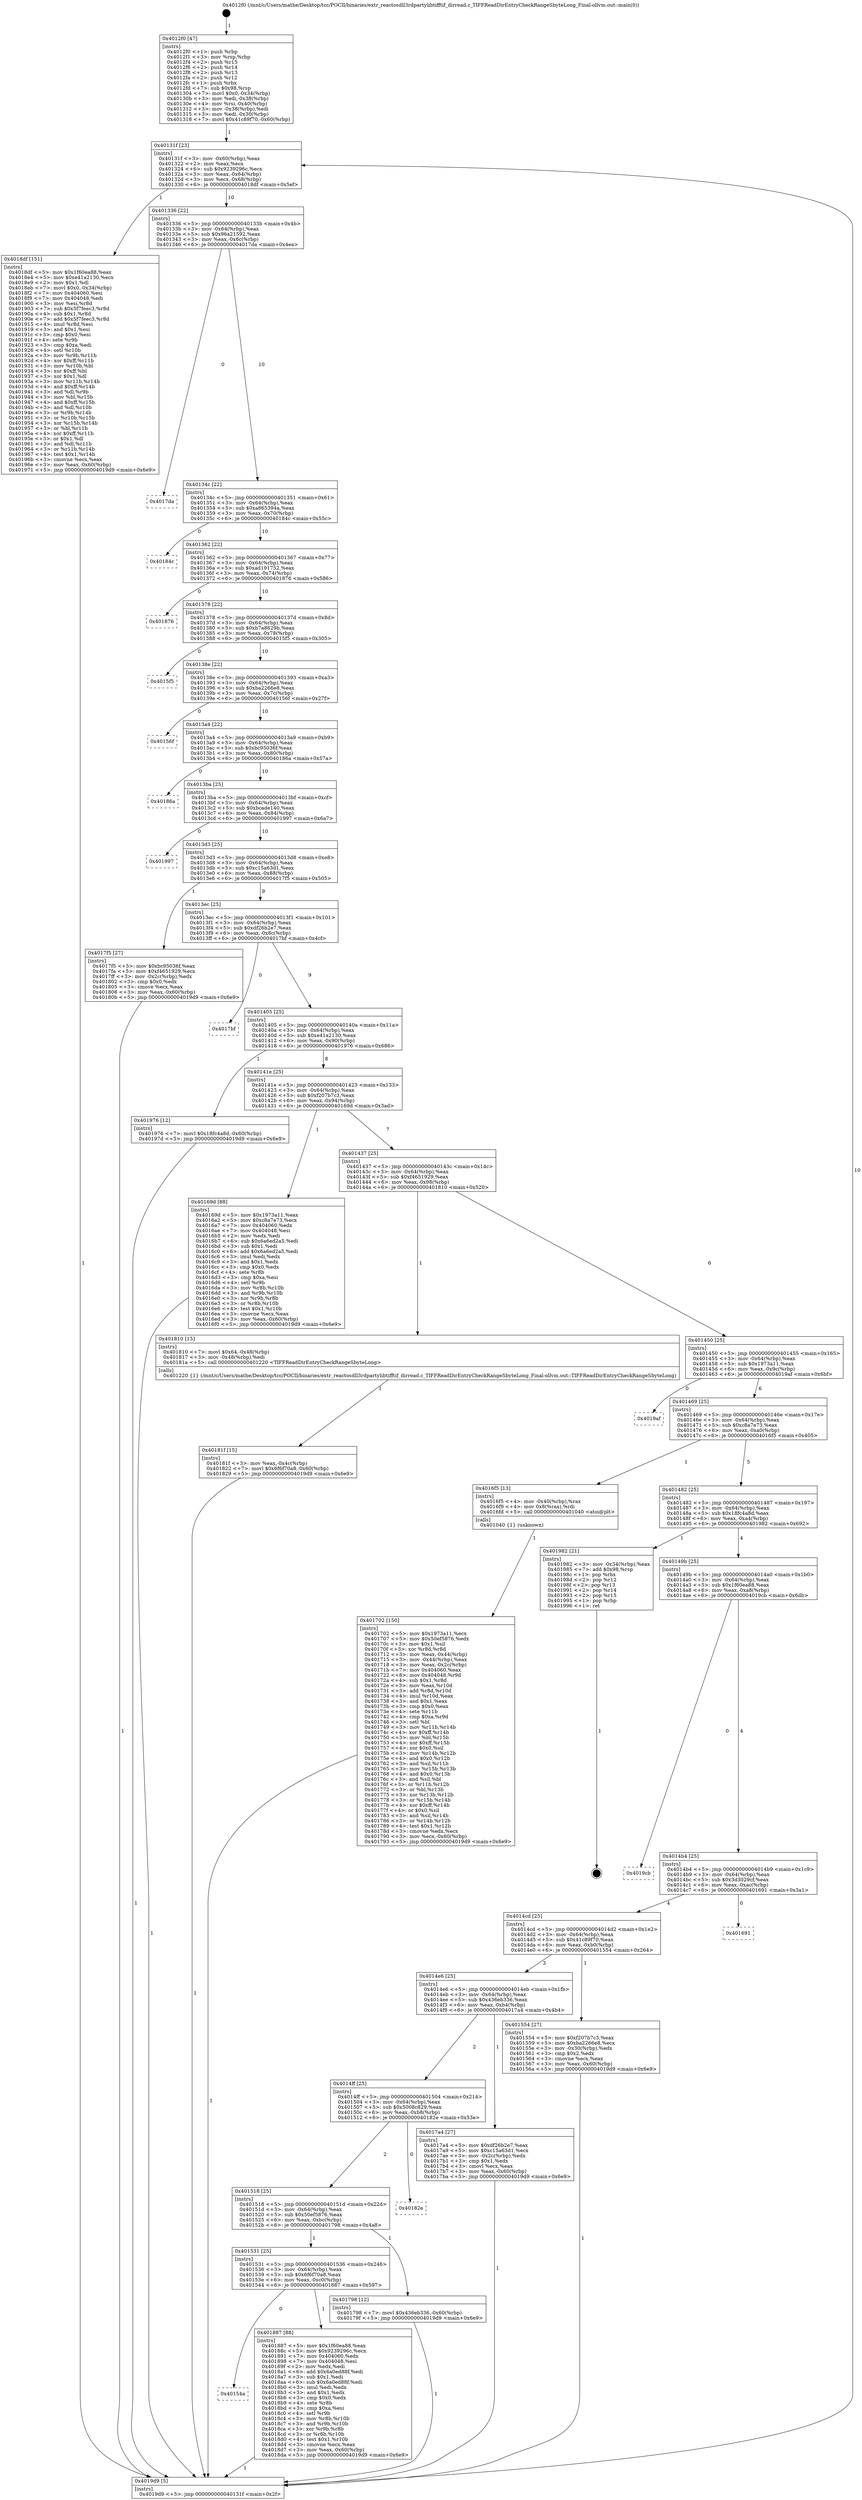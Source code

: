 digraph "0x4012f0" {
  label = "0x4012f0 (/mnt/c/Users/mathe/Desktop/tcc/POCII/binaries/extr_reactosdll3rdpartylibtifftif_dirread.c_TIFFReadDirEntryCheckRangeSbyteLong_Final-ollvm.out::main(0))"
  labelloc = "t"
  node[shape=record]

  Entry [label="",width=0.3,height=0.3,shape=circle,fillcolor=black,style=filled]
  "0x40131f" [label="{
     0x40131f [23]\l
     | [instrs]\l
     &nbsp;&nbsp;0x40131f \<+3\>: mov -0x60(%rbp),%eax\l
     &nbsp;&nbsp;0x401322 \<+2\>: mov %eax,%ecx\l
     &nbsp;&nbsp;0x401324 \<+6\>: sub $0x9239296c,%ecx\l
     &nbsp;&nbsp;0x40132a \<+3\>: mov %eax,-0x64(%rbp)\l
     &nbsp;&nbsp;0x40132d \<+3\>: mov %ecx,-0x68(%rbp)\l
     &nbsp;&nbsp;0x401330 \<+6\>: je 00000000004018df \<main+0x5ef\>\l
  }"]
  "0x4018df" [label="{
     0x4018df [151]\l
     | [instrs]\l
     &nbsp;&nbsp;0x4018df \<+5\>: mov $0x1f60ea88,%eax\l
     &nbsp;&nbsp;0x4018e4 \<+5\>: mov $0xe41a2130,%ecx\l
     &nbsp;&nbsp;0x4018e9 \<+2\>: mov $0x1,%dl\l
     &nbsp;&nbsp;0x4018eb \<+7\>: movl $0x0,-0x34(%rbp)\l
     &nbsp;&nbsp;0x4018f2 \<+7\>: mov 0x404060,%esi\l
     &nbsp;&nbsp;0x4018f9 \<+7\>: mov 0x404048,%edi\l
     &nbsp;&nbsp;0x401900 \<+3\>: mov %esi,%r8d\l
     &nbsp;&nbsp;0x401903 \<+7\>: sub $0x5f7feec3,%r8d\l
     &nbsp;&nbsp;0x40190a \<+4\>: sub $0x1,%r8d\l
     &nbsp;&nbsp;0x40190e \<+7\>: add $0x5f7feec3,%r8d\l
     &nbsp;&nbsp;0x401915 \<+4\>: imul %r8d,%esi\l
     &nbsp;&nbsp;0x401919 \<+3\>: and $0x1,%esi\l
     &nbsp;&nbsp;0x40191c \<+3\>: cmp $0x0,%esi\l
     &nbsp;&nbsp;0x40191f \<+4\>: sete %r9b\l
     &nbsp;&nbsp;0x401923 \<+3\>: cmp $0xa,%edi\l
     &nbsp;&nbsp;0x401926 \<+4\>: setl %r10b\l
     &nbsp;&nbsp;0x40192a \<+3\>: mov %r9b,%r11b\l
     &nbsp;&nbsp;0x40192d \<+4\>: xor $0xff,%r11b\l
     &nbsp;&nbsp;0x401931 \<+3\>: mov %r10b,%bl\l
     &nbsp;&nbsp;0x401934 \<+3\>: xor $0xff,%bl\l
     &nbsp;&nbsp;0x401937 \<+3\>: xor $0x1,%dl\l
     &nbsp;&nbsp;0x40193a \<+3\>: mov %r11b,%r14b\l
     &nbsp;&nbsp;0x40193d \<+4\>: and $0xff,%r14b\l
     &nbsp;&nbsp;0x401941 \<+3\>: and %dl,%r9b\l
     &nbsp;&nbsp;0x401944 \<+3\>: mov %bl,%r15b\l
     &nbsp;&nbsp;0x401947 \<+4\>: and $0xff,%r15b\l
     &nbsp;&nbsp;0x40194b \<+3\>: and %dl,%r10b\l
     &nbsp;&nbsp;0x40194e \<+3\>: or %r9b,%r14b\l
     &nbsp;&nbsp;0x401951 \<+3\>: or %r10b,%r15b\l
     &nbsp;&nbsp;0x401954 \<+3\>: xor %r15b,%r14b\l
     &nbsp;&nbsp;0x401957 \<+3\>: or %bl,%r11b\l
     &nbsp;&nbsp;0x40195a \<+4\>: xor $0xff,%r11b\l
     &nbsp;&nbsp;0x40195e \<+3\>: or $0x1,%dl\l
     &nbsp;&nbsp;0x401961 \<+3\>: and %dl,%r11b\l
     &nbsp;&nbsp;0x401964 \<+3\>: or %r11b,%r14b\l
     &nbsp;&nbsp;0x401967 \<+4\>: test $0x1,%r14b\l
     &nbsp;&nbsp;0x40196b \<+3\>: cmovne %ecx,%eax\l
     &nbsp;&nbsp;0x40196e \<+3\>: mov %eax,-0x60(%rbp)\l
     &nbsp;&nbsp;0x401971 \<+5\>: jmp 00000000004019d9 \<main+0x6e9\>\l
  }"]
  "0x401336" [label="{
     0x401336 [22]\l
     | [instrs]\l
     &nbsp;&nbsp;0x401336 \<+5\>: jmp 000000000040133b \<main+0x4b\>\l
     &nbsp;&nbsp;0x40133b \<+3\>: mov -0x64(%rbp),%eax\l
     &nbsp;&nbsp;0x40133e \<+5\>: sub $0x96a21592,%eax\l
     &nbsp;&nbsp;0x401343 \<+3\>: mov %eax,-0x6c(%rbp)\l
     &nbsp;&nbsp;0x401346 \<+6\>: je 00000000004017da \<main+0x4ea\>\l
  }"]
  Exit [label="",width=0.3,height=0.3,shape=circle,fillcolor=black,style=filled,peripheries=2]
  "0x4017da" [label="{
     0x4017da\l
  }", style=dashed]
  "0x40134c" [label="{
     0x40134c [22]\l
     | [instrs]\l
     &nbsp;&nbsp;0x40134c \<+5\>: jmp 0000000000401351 \<main+0x61\>\l
     &nbsp;&nbsp;0x401351 \<+3\>: mov -0x64(%rbp),%eax\l
     &nbsp;&nbsp;0x401354 \<+5\>: sub $0xa865394a,%eax\l
     &nbsp;&nbsp;0x401359 \<+3\>: mov %eax,-0x70(%rbp)\l
     &nbsp;&nbsp;0x40135c \<+6\>: je 000000000040184c \<main+0x55c\>\l
  }"]
  "0x40154a" [label="{
     0x40154a\l
  }", style=dashed]
  "0x40184c" [label="{
     0x40184c\l
  }", style=dashed]
  "0x401362" [label="{
     0x401362 [22]\l
     | [instrs]\l
     &nbsp;&nbsp;0x401362 \<+5\>: jmp 0000000000401367 \<main+0x77\>\l
     &nbsp;&nbsp;0x401367 \<+3\>: mov -0x64(%rbp),%eax\l
     &nbsp;&nbsp;0x40136a \<+5\>: sub $0xad191752,%eax\l
     &nbsp;&nbsp;0x40136f \<+3\>: mov %eax,-0x74(%rbp)\l
     &nbsp;&nbsp;0x401372 \<+6\>: je 0000000000401876 \<main+0x586\>\l
  }"]
  "0x401887" [label="{
     0x401887 [88]\l
     | [instrs]\l
     &nbsp;&nbsp;0x401887 \<+5\>: mov $0x1f60ea88,%eax\l
     &nbsp;&nbsp;0x40188c \<+5\>: mov $0x9239296c,%ecx\l
     &nbsp;&nbsp;0x401891 \<+7\>: mov 0x404060,%edx\l
     &nbsp;&nbsp;0x401898 \<+7\>: mov 0x404048,%esi\l
     &nbsp;&nbsp;0x40189f \<+2\>: mov %edx,%edi\l
     &nbsp;&nbsp;0x4018a1 \<+6\>: add $0x6a0ed88f,%edi\l
     &nbsp;&nbsp;0x4018a7 \<+3\>: sub $0x1,%edi\l
     &nbsp;&nbsp;0x4018aa \<+6\>: sub $0x6a0ed88f,%edi\l
     &nbsp;&nbsp;0x4018b0 \<+3\>: imul %edi,%edx\l
     &nbsp;&nbsp;0x4018b3 \<+3\>: and $0x1,%edx\l
     &nbsp;&nbsp;0x4018b6 \<+3\>: cmp $0x0,%edx\l
     &nbsp;&nbsp;0x4018b9 \<+4\>: sete %r8b\l
     &nbsp;&nbsp;0x4018bd \<+3\>: cmp $0xa,%esi\l
     &nbsp;&nbsp;0x4018c0 \<+4\>: setl %r9b\l
     &nbsp;&nbsp;0x4018c4 \<+3\>: mov %r8b,%r10b\l
     &nbsp;&nbsp;0x4018c7 \<+3\>: and %r9b,%r10b\l
     &nbsp;&nbsp;0x4018ca \<+3\>: xor %r9b,%r8b\l
     &nbsp;&nbsp;0x4018cd \<+3\>: or %r8b,%r10b\l
     &nbsp;&nbsp;0x4018d0 \<+4\>: test $0x1,%r10b\l
     &nbsp;&nbsp;0x4018d4 \<+3\>: cmovne %ecx,%eax\l
     &nbsp;&nbsp;0x4018d7 \<+3\>: mov %eax,-0x60(%rbp)\l
     &nbsp;&nbsp;0x4018da \<+5\>: jmp 00000000004019d9 \<main+0x6e9\>\l
  }"]
  "0x401876" [label="{
     0x401876\l
  }", style=dashed]
  "0x401378" [label="{
     0x401378 [22]\l
     | [instrs]\l
     &nbsp;&nbsp;0x401378 \<+5\>: jmp 000000000040137d \<main+0x8d\>\l
     &nbsp;&nbsp;0x40137d \<+3\>: mov -0x64(%rbp),%eax\l
     &nbsp;&nbsp;0x401380 \<+5\>: sub $0xb7a8629b,%eax\l
     &nbsp;&nbsp;0x401385 \<+3\>: mov %eax,-0x78(%rbp)\l
     &nbsp;&nbsp;0x401388 \<+6\>: je 00000000004015f5 \<main+0x305\>\l
  }"]
  "0x40181f" [label="{
     0x40181f [15]\l
     | [instrs]\l
     &nbsp;&nbsp;0x40181f \<+3\>: mov %eax,-0x4c(%rbp)\l
     &nbsp;&nbsp;0x401822 \<+7\>: movl $0x6f6f70a8,-0x60(%rbp)\l
     &nbsp;&nbsp;0x401829 \<+5\>: jmp 00000000004019d9 \<main+0x6e9\>\l
  }"]
  "0x4015f5" [label="{
     0x4015f5\l
  }", style=dashed]
  "0x40138e" [label="{
     0x40138e [22]\l
     | [instrs]\l
     &nbsp;&nbsp;0x40138e \<+5\>: jmp 0000000000401393 \<main+0xa3\>\l
     &nbsp;&nbsp;0x401393 \<+3\>: mov -0x64(%rbp),%eax\l
     &nbsp;&nbsp;0x401396 \<+5\>: sub $0xba2266e8,%eax\l
     &nbsp;&nbsp;0x40139b \<+3\>: mov %eax,-0x7c(%rbp)\l
     &nbsp;&nbsp;0x40139e \<+6\>: je 000000000040156f \<main+0x27f\>\l
  }"]
  "0x401531" [label="{
     0x401531 [25]\l
     | [instrs]\l
     &nbsp;&nbsp;0x401531 \<+5\>: jmp 0000000000401536 \<main+0x246\>\l
     &nbsp;&nbsp;0x401536 \<+3\>: mov -0x64(%rbp),%eax\l
     &nbsp;&nbsp;0x401539 \<+5\>: sub $0x6f6f70a8,%eax\l
     &nbsp;&nbsp;0x40153e \<+6\>: mov %eax,-0xc0(%rbp)\l
     &nbsp;&nbsp;0x401544 \<+6\>: je 0000000000401887 \<main+0x597\>\l
  }"]
  "0x40156f" [label="{
     0x40156f\l
  }", style=dashed]
  "0x4013a4" [label="{
     0x4013a4 [22]\l
     | [instrs]\l
     &nbsp;&nbsp;0x4013a4 \<+5\>: jmp 00000000004013a9 \<main+0xb9\>\l
     &nbsp;&nbsp;0x4013a9 \<+3\>: mov -0x64(%rbp),%eax\l
     &nbsp;&nbsp;0x4013ac \<+5\>: sub $0xbc95036f,%eax\l
     &nbsp;&nbsp;0x4013b1 \<+3\>: mov %eax,-0x80(%rbp)\l
     &nbsp;&nbsp;0x4013b4 \<+6\>: je 000000000040186a \<main+0x57a\>\l
  }"]
  "0x401798" [label="{
     0x401798 [12]\l
     | [instrs]\l
     &nbsp;&nbsp;0x401798 \<+7\>: movl $0x436eb336,-0x60(%rbp)\l
     &nbsp;&nbsp;0x40179f \<+5\>: jmp 00000000004019d9 \<main+0x6e9\>\l
  }"]
  "0x40186a" [label="{
     0x40186a\l
  }", style=dashed]
  "0x4013ba" [label="{
     0x4013ba [25]\l
     | [instrs]\l
     &nbsp;&nbsp;0x4013ba \<+5\>: jmp 00000000004013bf \<main+0xcf\>\l
     &nbsp;&nbsp;0x4013bf \<+3\>: mov -0x64(%rbp),%eax\l
     &nbsp;&nbsp;0x4013c2 \<+5\>: sub $0xbcade140,%eax\l
     &nbsp;&nbsp;0x4013c7 \<+6\>: mov %eax,-0x84(%rbp)\l
     &nbsp;&nbsp;0x4013cd \<+6\>: je 0000000000401997 \<main+0x6a7\>\l
  }"]
  "0x401518" [label="{
     0x401518 [25]\l
     | [instrs]\l
     &nbsp;&nbsp;0x401518 \<+5\>: jmp 000000000040151d \<main+0x22d\>\l
     &nbsp;&nbsp;0x40151d \<+3\>: mov -0x64(%rbp),%eax\l
     &nbsp;&nbsp;0x401520 \<+5\>: sub $0x50ef5876,%eax\l
     &nbsp;&nbsp;0x401525 \<+6\>: mov %eax,-0xbc(%rbp)\l
     &nbsp;&nbsp;0x40152b \<+6\>: je 0000000000401798 \<main+0x4a8\>\l
  }"]
  "0x401997" [label="{
     0x401997\l
  }", style=dashed]
  "0x4013d3" [label="{
     0x4013d3 [25]\l
     | [instrs]\l
     &nbsp;&nbsp;0x4013d3 \<+5\>: jmp 00000000004013d8 \<main+0xe8\>\l
     &nbsp;&nbsp;0x4013d8 \<+3\>: mov -0x64(%rbp),%eax\l
     &nbsp;&nbsp;0x4013db \<+5\>: sub $0xc15a63d1,%eax\l
     &nbsp;&nbsp;0x4013e0 \<+6\>: mov %eax,-0x88(%rbp)\l
     &nbsp;&nbsp;0x4013e6 \<+6\>: je 00000000004017f5 \<main+0x505\>\l
  }"]
  "0x40182e" [label="{
     0x40182e\l
  }", style=dashed]
  "0x4017f5" [label="{
     0x4017f5 [27]\l
     | [instrs]\l
     &nbsp;&nbsp;0x4017f5 \<+5\>: mov $0xbc95036f,%eax\l
     &nbsp;&nbsp;0x4017fa \<+5\>: mov $0xf4651929,%ecx\l
     &nbsp;&nbsp;0x4017ff \<+3\>: mov -0x2c(%rbp),%edx\l
     &nbsp;&nbsp;0x401802 \<+3\>: cmp $0x0,%edx\l
     &nbsp;&nbsp;0x401805 \<+3\>: cmove %ecx,%eax\l
     &nbsp;&nbsp;0x401808 \<+3\>: mov %eax,-0x60(%rbp)\l
     &nbsp;&nbsp;0x40180b \<+5\>: jmp 00000000004019d9 \<main+0x6e9\>\l
  }"]
  "0x4013ec" [label="{
     0x4013ec [25]\l
     | [instrs]\l
     &nbsp;&nbsp;0x4013ec \<+5\>: jmp 00000000004013f1 \<main+0x101\>\l
     &nbsp;&nbsp;0x4013f1 \<+3\>: mov -0x64(%rbp),%eax\l
     &nbsp;&nbsp;0x4013f4 \<+5\>: sub $0xdf26b2e7,%eax\l
     &nbsp;&nbsp;0x4013f9 \<+6\>: mov %eax,-0x8c(%rbp)\l
     &nbsp;&nbsp;0x4013ff \<+6\>: je 00000000004017bf \<main+0x4cf\>\l
  }"]
  "0x4014ff" [label="{
     0x4014ff [25]\l
     | [instrs]\l
     &nbsp;&nbsp;0x4014ff \<+5\>: jmp 0000000000401504 \<main+0x214\>\l
     &nbsp;&nbsp;0x401504 \<+3\>: mov -0x64(%rbp),%eax\l
     &nbsp;&nbsp;0x401507 \<+5\>: sub $0x5008c829,%eax\l
     &nbsp;&nbsp;0x40150c \<+6\>: mov %eax,-0xb8(%rbp)\l
     &nbsp;&nbsp;0x401512 \<+6\>: je 000000000040182e \<main+0x53e\>\l
  }"]
  "0x4017bf" [label="{
     0x4017bf\l
  }", style=dashed]
  "0x401405" [label="{
     0x401405 [25]\l
     | [instrs]\l
     &nbsp;&nbsp;0x401405 \<+5\>: jmp 000000000040140a \<main+0x11a\>\l
     &nbsp;&nbsp;0x40140a \<+3\>: mov -0x64(%rbp),%eax\l
     &nbsp;&nbsp;0x40140d \<+5\>: sub $0xe41a2130,%eax\l
     &nbsp;&nbsp;0x401412 \<+6\>: mov %eax,-0x90(%rbp)\l
     &nbsp;&nbsp;0x401418 \<+6\>: je 0000000000401976 \<main+0x686\>\l
  }"]
  "0x4017a4" [label="{
     0x4017a4 [27]\l
     | [instrs]\l
     &nbsp;&nbsp;0x4017a4 \<+5\>: mov $0xdf26b2e7,%eax\l
     &nbsp;&nbsp;0x4017a9 \<+5\>: mov $0xc15a63d1,%ecx\l
     &nbsp;&nbsp;0x4017ae \<+3\>: mov -0x2c(%rbp),%edx\l
     &nbsp;&nbsp;0x4017b1 \<+3\>: cmp $0x1,%edx\l
     &nbsp;&nbsp;0x4017b4 \<+3\>: cmovl %ecx,%eax\l
     &nbsp;&nbsp;0x4017b7 \<+3\>: mov %eax,-0x60(%rbp)\l
     &nbsp;&nbsp;0x4017ba \<+5\>: jmp 00000000004019d9 \<main+0x6e9\>\l
  }"]
  "0x401976" [label="{
     0x401976 [12]\l
     | [instrs]\l
     &nbsp;&nbsp;0x401976 \<+7\>: movl $0x18fc4a8d,-0x60(%rbp)\l
     &nbsp;&nbsp;0x40197d \<+5\>: jmp 00000000004019d9 \<main+0x6e9\>\l
  }"]
  "0x40141e" [label="{
     0x40141e [25]\l
     | [instrs]\l
     &nbsp;&nbsp;0x40141e \<+5\>: jmp 0000000000401423 \<main+0x133\>\l
     &nbsp;&nbsp;0x401423 \<+3\>: mov -0x64(%rbp),%eax\l
     &nbsp;&nbsp;0x401426 \<+5\>: sub $0xf207b7c3,%eax\l
     &nbsp;&nbsp;0x40142b \<+6\>: mov %eax,-0x94(%rbp)\l
     &nbsp;&nbsp;0x401431 \<+6\>: je 000000000040169d \<main+0x3ad\>\l
  }"]
  "0x401702" [label="{
     0x401702 [150]\l
     | [instrs]\l
     &nbsp;&nbsp;0x401702 \<+5\>: mov $0x1973a11,%ecx\l
     &nbsp;&nbsp;0x401707 \<+5\>: mov $0x50ef5876,%edx\l
     &nbsp;&nbsp;0x40170c \<+3\>: mov $0x1,%sil\l
     &nbsp;&nbsp;0x40170f \<+3\>: xor %r8d,%r8d\l
     &nbsp;&nbsp;0x401712 \<+3\>: mov %eax,-0x44(%rbp)\l
     &nbsp;&nbsp;0x401715 \<+3\>: mov -0x44(%rbp),%eax\l
     &nbsp;&nbsp;0x401718 \<+3\>: mov %eax,-0x2c(%rbp)\l
     &nbsp;&nbsp;0x40171b \<+7\>: mov 0x404060,%eax\l
     &nbsp;&nbsp;0x401722 \<+8\>: mov 0x404048,%r9d\l
     &nbsp;&nbsp;0x40172a \<+4\>: sub $0x1,%r8d\l
     &nbsp;&nbsp;0x40172e \<+3\>: mov %eax,%r10d\l
     &nbsp;&nbsp;0x401731 \<+3\>: add %r8d,%r10d\l
     &nbsp;&nbsp;0x401734 \<+4\>: imul %r10d,%eax\l
     &nbsp;&nbsp;0x401738 \<+3\>: and $0x1,%eax\l
     &nbsp;&nbsp;0x40173b \<+3\>: cmp $0x0,%eax\l
     &nbsp;&nbsp;0x40173e \<+4\>: sete %r11b\l
     &nbsp;&nbsp;0x401742 \<+4\>: cmp $0xa,%r9d\l
     &nbsp;&nbsp;0x401746 \<+3\>: setl %bl\l
     &nbsp;&nbsp;0x401749 \<+3\>: mov %r11b,%r14b\l
     &nbsp;&nbsp;0x40174c \<+4\>: xor $0xff,%r14b\l
     &nbsp;&nbsp;0x401750 \<+3\>: mov %bl,%r15b\l
     &nbsp;&nbsp;0x401753 \<+4\>: xor $0xff,%r15b\l
     &nbsp;&nbsp;0x401757 \<+4\>: xor $0x0,%sil\l
     &nbsp;&nbsp;0x40175b \<+3\>: mov %r14b,%r12b\l
     &nbsp;&nbsp;0x40175e \<+4\>: and $0x0,%r12b\l
     &nbsp;&nbsp;0x401762 \<+3\>: and %sil,%r11b\l
     &nbsp;&nbsp;0x401765 \<+3\>: mov %r15b,%r13b\l
     &nbsp;&nbsp;0x401768 \<+4\>: and $0x0,%r13b\l
     &nbsp;&nbsp;0x40176c \<+3\>: and %sil,%bl\l
     &nbsp;&nbsp;0x40176f \<+3\>: or %r11b,%r12b\l
     &nbsp;&nbsp;0x401772 \<+3\>: or %bl,%r13b\l
     &nbsp;&nbsp;0x401775 \<+3\>: xor %r13b,%r12b\l
     &nbsp;&nbsp;0x401778 \<+3\>: or %r15b,%r14b\l
     &nbsp;&nbsp;0x40177b \<+4\>: xor $0xff,%r14b\l
     &nbsp;&nbsp;0x40177f \<+4\>: or $0x0,%sil\l
     &nbsp;&nbsp;0x401783 \<+3\>: and %sil,%r14b\l
     &nbsp;&nbsp;0x401786 \<+3\>: or %r14b,%r12b\l
     &nbsp;&nbsp;0x401789 \<+4\>: test $0x1,%r12b\l
     &nbsp;&nbsp;0x40178d \<+3\>: cmovne %edx,%ecx\l
     &nbsp;&nbsp;0x401790 \<+3\>: mov %ecx,-0x60(%rbp)\l
     &nbsp;&nbsp;0x401793 \<+5\>: jmp 00000000004019d9 \<main+0x6e9\>\l
  }"]
  "0x40169d" [label="{
     0x40169d [88]\l
     | [instrs]\l
     &nbsp;&nbsp;0x40169d \<+5\>: mov $0x1973a11,%eax\l
     &nbsp;&nbsp;0x4016a2 \<+5\>: mov $0xc8a7e73,%ecx\l
     &nbsp;&nbsp;0x4016a7 \<+7\>: mov 0x404060,%edx\l
     &nbsp;&nbsp;0x4016ae \<+7\>: mov 0x404048,%esi\l
     &nbsp;&nbsp;0x4016b5 \<+2\>: mov %edx,%edi\l
     &nbsp;&nbsp;0x4016b7 \<+6\>: sub $0x6a6ed2a5,%edi\l
     &nbsp;&nbsp;0x4016bd \<+3\>: sub $0x1,%edi\l
     &nbsp;&nbsp;0x4016c0 \<+6\>: add $0x6a6ed2a5,%edi\l
     &nbsp;&nbsp;0x4016c6 \<+3\>: imul %edi,%edx\l
     &nbsp;&nbsp;0x4016c9 \<+3\>: and $0x1,%edx\l
     &nbsp;&nbsp;0x4016cc \<+3\>: cmp $0x0,%edx\l
     &nbsp;&nbsp;0x4016cf \<+4\>: sete %r8b\l
     &nbsp;&nbsp;0x4016d3 \<+3\>: cmp $0xa,%esi\l
     &nbsp;&nbsp;0x4016d6 \<+4\>: setl %r9b\l
     &nbsp;&nbsp;0x4016da \<+3\>: mov %r8b,%r10b\l
     &nbsp;&nbsp;0x4016dd \<+3\>: and %r9b,%r10b\l
     &nbsp;&nbsp;0x4016e0 \<+3\>: xor %r9b,%r8b\l
     &nbsp;&nbsp;0x4016e3 \<+3\>: or %r8b,%r10b\l
     &nbsp;&nbsp;0x4016e6 \<+4\>: test $0x1,%r10b\l
     &nbsp;&nbsp;0x4016ea \<+3\>: cmovne %ecx,%eax\l
     &nbsp;&nbsp;0x4016ed \<+3\>: mov %eax,-0x60(%rbp)\l
     &nbsp;&nbsp;0x4016f0 \<+5\>: jmp 00000000004019d9 \<main+0x6e9\>\l
  }"]
  "0x401437" [label="{
     0x401437 [25]\l
     | [instrs]\l
     &nbsp;&nbsp;0x401437 \<+5\>: jmp 000000000040143c \<main+0x14c\>\l
     &nbsp;&nbsp;0x40143c \<+3\>: mov -0x64(%rbp),%eax\l
     &nbsp;&nbsp;0x40143f \<+5\>: sub $0xf4651929,%eax\l
     &nbsp;&nbsp;0x401444 \<+6\>: mov %eax,-0x98(%rbp)\l
     &nbsp;&nbsp;0x40144a \<+6\>: je 0000000000401810 \<main+0x520\>\l
  }"]
  "0x4012f0" [label="{
     0x4012f0 [47]\l
     | [instrs]\l
     &nbsp;&nbsp;0x4012f0 \<+1\>: push %rbp\l
     &nbsp;&nbsp;0x4012f1 \<+3\>: mov %rsp,%rbp\l
     &nbsp;&nbsp;0x4012f4 \<+2\>: push %r15\l
     &nbsp;&nbsp;0x4012f6 \<+2\>: push %r14\l
     &nbsp;&nbsp;0x4012f8 \<+2\>: push %r13\l
     &nbsp;&nbsp;0x4012fa \<+2\>: push %r12\l
     &nbsp;&nbsp;0x4012fc \<+1\>: push %rbx\l
     &nbsp;&nbsp;0x4012fd \<+7\>: sub $0x98,%rsp\l
     &nbsp;&nbsp;0x401304 \<+7\>: movl $0x0,-0x34(%rbp)\l
     &nbsp;&nbsp;0x40130b \<+3\>: mov %edi,-0x38(%rbp)\l
     &nbsp;&nbsp;0x40130e \<+4\>: mov %rsi,-0x40(%rbp)\l
     &nbsp;&nbsp;0x401312 \<+3\>: mov -0x38(%rbp),%edi\l
     &nbsp;&nbsp;0x401315 \<+3\>: mov %edi,-0x30(%rbp)\l
     &nbsp;&nbsp;0x401318 \<+7\>: movl $0x41c89f70,-0x60(%rbp)\l
  }"]
  "0x401810" [label="{
     0x401810 [15]\l
     | [instrs]\l
     &nbsp;&nbsp;0x401810 \<+7\>: movl $0x64,-0x48(%rbp)\l
     &nbsp;&nbsp;0x401817 \<+3\>: mov -0x48(%rbp),%edi\l
     &nbsp;&nbsp;0x40181a \<+5\>: call 0000000000401220 \<TIFFReadDirEntryCheckRangeSbyteLong\>\l
     | [calls]\l
     &nbsp;&nbsp;0x401220 \{1\} (/mnt/c/Users/mathe/Desktop/tcc/POCII/binaries/extr_reactosdll3rdpartylibtifftif_dirread.c_TIFFReadDirEntryCheckRangeSbyteLong_Final-ollvm.out::TIFFReadDirEntryCheckRangeSbyteLong)\l
  }"]
  "0x401450" [label="{
     0x401450 [25]\l
     | [instrs]\l
     &nbsp;&nbsp;0x401450 \<+5\>: jmp 0000000000401455 \<main+0x165\>\l
     &nbsp;&nbsp;0x401455 \<+3\>: mov -0x64(%rbp),%eax\l
     &nbsp;&nbsp;0x401458 \<+5\>: sub $0x1973a11,%eax\l
     &nbsp;&nbsp;0x40145d \<+6\>: mov %eax,-0x9c(%rbp)\l
     &nbsp;&nbsp;0x401463 \<+6\>: je 00000000004019af \<main+0x6bf\>\l
  }"]
  "0x4019d9" [label="{
     0x4019d9 [5]\l
     | [instrs]\l
     &nbsp;&nbsp;0x4019d9 \<+5\>: jmp 000000000040131f \<main+0x2f\>\l
  }"]
  "0x4019af" [label="{
     0x4019af\l
  }", style=dashed]
  "0x401469" [label="{
     0x401469 [25]\l
     | [instrs]\l
     &nbsp;&nbsp;0x401469 \<+5\>: jmp 000000000040146e \<main+0x17e\>\l
     &nbsp;&nbsp;0x40146e \<+3\>: mov -0x64(%rbp),%eax\l
     &nbsp;&nbsp;0x401471 \<+5\>: sub $0xc8a7e73,%eax\l
     &nbsp;&nbsp;0x401476 \<+6\>: mov %eax,-0xa0(%rbp)\l
     &nbsp;&nbsp;0x40147c \<+6\>: je 00000000004016f5 \<main+0x405\>\l
  }"]
  "0x4014e6" [label="{
     0x4014e6 [25]\l
     | [instrs]\l
     &nbsp;&nbsp;0x4014e6 \<+5\>: jmp 00000000004014eb \<main+0x1fb\>\l
     &nbsp;&nbsp;0x4014eb \<+3\>: mov -0x64(%rbp),%eax\l
     &nbsp;&nbsp;0x4014ee \<+5\>: sub $0x436eb336,%eax\l
     &nbsp;&nbsp;0x4014f3 \<+6\>: mov %eax,-0xb4(%rbp)\l
     &nbsp;&nbsp;0x4014f9 \<+6\>: je 00000000004017a4 \<main+0x4b4\>\l
  }"]
  "0x4016f5" [label="{
     0x4016f5 [13]\l
     | [instrs]\l
     &nbsp;&nbsp;0x4016f5 \<+4\>: mov -0x40(%rbp),%rax\l
     &nbsp;&nbsp;0x4016f9 \<+4\>: mov 0x8(%rax),%rdi\l
     &nbsp;&nbsp;0x4016fd \<+5\>: call 0000000000401040 \<atoi@plt\>\l
     | [calls]\l
     &nbsp;&nbsp;0x401040 \{1\} (unknown)\l
  }"]
  "0x401482" [label="{
     0x401482 [25]\l
     | [instrs]\l
     &nbsp;&nbsp;0x401482 \<+5\>: jmp 0000000000401487 \<main+0x197\>\l
     &nbsp;&nbsp;0x401487 \<+3\>: mov -0x64(%rbp),%eax\l
     &nbsp;&nbsp;0x40148a \<+5\>: sub $0x18fc4a8d,%eax\l
     &nbsp;&nbsp;0x40148f \<+6\>: mov %eax,-0xa4(%rbp)\l
     &nbsp;&nbsp;0x401495 \<+6\>: je 0000000000401982 \<main+0x692\>\l
  }"]
  "0x401554" [label="{
     0x401554 [27]\l
     | [instrs]\l
     &nbsp;&nbsp;0x401554 \<+5\>: mov $0xf207b7c3,%eax\l
     &nbsp;&nbsp;0x401559 \<+5\>: mov $0xba2266e8,%ecx\l
     &nbsp;&nbsp;0x40155e \<+3\>: mov -0x30(%rbp),%edx\l
     &nbsp;&nbsp;0x401561 \<+3\>: cmp $0x2,%edx\l
     &nbsp;&nbsp;0x401564 \<+3\>: cmovne %ecx,%eax\l
     &nbsp;&nbsp;0x401567 \<+3\>: mov %eax,-0x60(%rbp)\l
     &nbsp;&nbsp;0x40156a \<+5\>: jmp 00000000004019d9 \<main+0x6e9\>\l
  }"]
  "0x401982" [label="{
     0x401982 [21]\l
     | [instrs]\l
     &nbsp;&nbsp;0x401982 \<+3\>: mov -0x34(%rbp),%eax\l
     &nbsp;&nbsp;0x401985 \<+7\>: add $0x98,%rsp\l
     &nbsp;&nbsp;0x40198c \<+1\>: pop %rbx\l
     &nbsp;&nbsp;0x40198d \<+2\>: pop %r12\l
     &nbsp;&nbsp;0x40198f \<+2\>: pop %r13\l
     &nbsp;&nbsp;0x401991 \<+2\>: pop %r14\l
     &nbsp;&nbsp;0x401993 \<+2\>: pop %r15\l
     &nbsp;&nbsp;0x401995 \<+1\>: pop %rbp\l
     &nbsp;&nbsp;0x401996 \<+1\>: ret\l
  }"]
  "0x40149b" [label="{
     0x40149b [25]\l
     | [instrs]\l
     &nbsp;&nbsp;0x40149b \<+5\>: jmp 00000000004014a0 \<main+0x1b0\>\l
     &nbsp;&nbsp;0x4014a0 \<+3\>: mov -0x64(%rbp),%eax\l
     &nbsp;&nbsp;0x4014a3 \<+5\>: sub $0x1f60ea88,%eax\l
     &nbsp;&nbsp;0x4014a8 \<+6\>: mov %eax,-0xa8(%rbp)\l
     &nbsp;&nbsp;0x4014ae \<+6\>: je 00000000004019cb \<main+0x6db\>\l
  }"]
  "0x4014cd" [label="{
     0x4014cd [25]\l
     | [instrs]\l
     &nbsp;&nbsp;0x4014cd \<+5\>: jmp 00000000004014d2 \<main+0x1e2\>\l
     &nbsp;&nbsp;0x4014d2 \<+3\>: mov -0x64(%rbp),%eax\l
     &nbsp;&nbsp;0x4014d5 \<+5\>: sub $0x41c89f70,%eax\l
     &nbsp;&nbsp;0x4014da \<+6\>: mov %eax,-0xb0(%rbp)\l
     &nbsp;&nbsp;0x4014e0 \<+6\>: je 0000000000401554 \<main+0x264\>\l
  }"]
  "0x4019cb" [label="{
     0x4019cb\l
  }", style=dashed]
  "0x4014b4" [label="{
     0x4014b4 [25]\l
     | [instrs]\l
     &nbsp;&nbsp;0x4014b4 \<+5\>: jmp 00000000004014b9 \<main+0x1c9\>\l
     &nbsp;&nbsp;0x4014b9 \<+3\>: mov -0x64(%rbp),%eax\l
     &nbsp;&nbsp;0x4014bc \<+5\>: sub $0x3d3029cf,%eax\l
     &nbsp;&nbsp;0x4014c1 \<+6\>: mov %eax,-0xac(%rbp)\l
     &nbsp;&nbsp;0x4014c7 \<+6\>: je 0000000000401691 \<main+0x3a1\>\l
  }"]
  "0x401691" [label="{
     0x401691\l
  }", style=dashed]
  Entry -> "0x4012f0" [label=" 1"]
  "0x40131f" -> "0x4018df" [label=" 1"]
  "0x40131f" -> "0x401336" [label=" 10"]
  "0x401982" -> Exit [label=" 1"]
  "0x401336" -> "0x4017da" [label=" 0"]
  "0x401336" -> "0x40134c" [label=" 10"]
  "0x401976" -> "0x4019d9" [label=" 1"]
  "0x40134c" -> "0x40184c" [label=" 0"]
  "0x40134c" -> "0x401362" [label=" 10"]
  "0x4018df" -> "0x4019d9" [label=" 1"]
  "0x401362" -> "0x401876" [label=" 0"]
  "0x401362" -> "0x401378" [label=" 10"]
  "0x401887" -> "0x4019d9" [label=" 1"]
  "0x401378" -> "0x4015f5" [label=" 0"]
  "0x401378" -> "0x40138e" [label=" 10"]
  "0x401531" -> "0x401887" [label=" 1"]
  "0x40138e" -> "0x40156f" [label=" 0"]
  "0x40138e" -> "0x4013a4" [label=" 10"]
  "0x401531" -> "0x40154a" [label=" 0"]
  "0x4013a4" -> "0x40186a" [label=" 0"]
  "0x4013a4" -> "0x4013ba" [label=" 10"]
  "0x40181f" -> "0x4019d9" [label=" 1"]
  "0x4013ba" -> "0x401997" [label=" 0"]
  "0x4013ba" -> "0x4013d3" [label=" 10"]
  "0x4017f5" -> "0x4019d9" [label=" 1"]
  "0x4013d3" -> "0x4017f5" [label=" 1"]
  "0x4013d3" -> "0x4013ec" [label=" 9"]
  "0x4017a4" -> "0x4019d9" [label=" 1"]
  "0x4013ec" -> "0x4017bf" [label=" 0"]
  "0x4013ec" -> "0x401405" [label=" 9"]
  "0x401518" -> "0x401531" [label=" 1"]
  "0x401405" -> "0x401976" [label=" 1"]
  "0x401405" -> "0x40141e" [label=" 8"]
  "0x401518" -> "0x401798" [label=" 1"]
  "0x40141e" -> "0x40169d" [label=" 1"]
  "0x40141e" -> "0x401437" [label=" 7"]
  "0x4014ff" -> "0x401518" [label=" 2"]
  "0x401437" -> "0x401810" [label=" 1"]
  "0x401437" -> "0x401450" [label=" 6"]
  "0x4014ff" -> "0x40182e" [label=" 0"]
  "0x401450" -> "0x4019af" [label=" 0"]
  "0x401450" -> "0x401469" [label=" 6"]
  "0x401798" -> "0x4019d9" [label=" 1"]
  "0x401469" -> "0x4016f5" [label=" 1"]
  "0x401469" -> "0x401482" [label=" 5"]
  "0x4014e6" -> "0x4014ff" [label=" 2"]
  "0x401482" -> "0x401982" [label=" 1"]
  "0x401482" -> "0x40149b" [label=" 4"]
  "0x4014e6" -> "0x4017a4" [label=" 1"]
  "0x40149b" -> "0x4019cb" [label=" 0"]
  "0x40149b" -> "0x4014b4" [label=" 4"]
  "0x401702" -> "0x4019d9" [label=" 1"]
  "0x4014b4" -> "0x401691" [label=" 0"]
  "0x4014b4" -> "0x4014cd" [label=" 4"]
  "0x401810" -> "0x40181f" [label=" 1"]
  "0x4014cd" -> "0x401554" [label=" 1"]
  "0x4014cd" -> "0x4014e6" [label=" 3"]
  "0x401554" -> "0x4019d9" [label=" 1"]
  "0x4012f0" -> "0x40131f" [label=" 1"]
  "0x4019d9" -> "0x40131f" [label=" 10"]
  "0x40169d" -> "0x4019d9" [label=" 1"]
  "0x4016f5" -> "0x401702" [label=" 1"]
}
